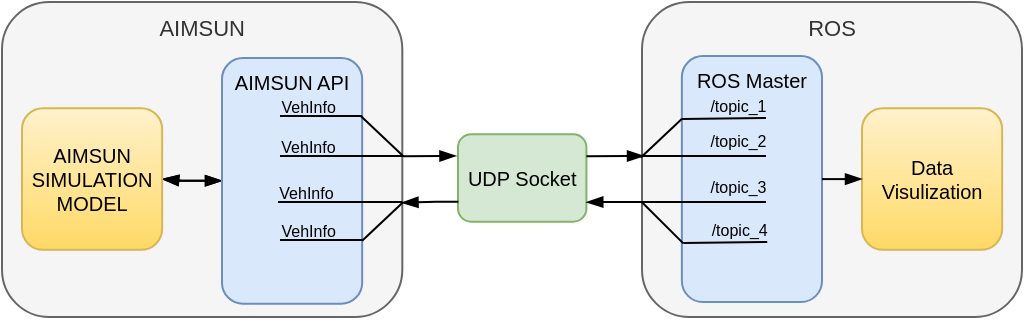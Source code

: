 <mxfile version="14.4.9" type="github" pages="2">
  <diagram id="g7usEjnd5ee0Ly5ZbJtn" name="Page-1">
    <mxGraphModel dx="120" dy="60" grid="1" gridSize="10" guides="1" tooltips="1" connect="1" arrows="1" fold="1" page="1" pageScale="1" pageWidth="850" pageHeight="1100" math="0" shadow="0">
      <root>
        <mxCell id="0" />
        <mxCell id="1" parent="0" />
        <mxCell id="hz4YJR4XzvFQm0AhXdvi-3" value="AIMSUN" style="rounded=1;align=center;verticalAlign=top;fontSize=11;fontStyle=0;strokeColor=#666666;fillColor=#f5f5f5;fontColor=#333333;glass=0;" vertex="1" parent="1">
          <mxGeometry x="120" y="520" width="200.16" height="157.48" as="geometry" />
        </mxCell>
        <mxCell id="hz4YJR4XzvFQm0AhXdvi-12" value="" style="edgeStyle=orthogonalEdgeStyle;rounded=0;orthogonalLoop=1;jettySize=auto;endArrow=blockThin;endFill=1;startArrow=blockThin;startFill=1;" edge="1" parent="1" source="hz4YJR4XzvFQm0AhXdvi-4" target="hz4YJR4XzvFQm0AhXdvi-6">
          <mxGeometry relative="1" as="geometry" />
        </mxCell>
        <mxCell id="hz4YJR4XzvFQm0AhXdvi-13" value="" style="edgeStyle=orthogonalEdgeStyle;rounded=0;orthogonalLoop=1;jettySize=auto;startArrow=blockThin;startFill=1;endArrow=blockThin;endFill=1;strokeWidth=1;" edge="1" parent="1" source="hz4YJR4XzvFQm0AhXdvi-4" target="hz4YJR4XzvFQm0AhXdvi-6">
          <mxGeometry relative="1" as="geometry" />
        </mxCell>
        <mxCell id="hz4YJR4XzvFQm0AhXdvi-4" value="AIMSUN API" style="rounded=1;align=center;verticalAlign=top;fontSize=10;fontStyle=0;fillColor=#dae8fc;strokeColor=#6c8ebf;" vertex="1" parent="1">
          <mxGeometry x="230" y="548.01" width="70.079" height="122.834" as="geometry" />
        </mxCell>
        <mxCell id="hz4YJR4XzvFQm0AhXdvi-6" value="AIMSUN&#xa;SIMULATION&#xa;MODEL" style="rounded=1;align=center;verticalAlign=middle;fontSize=10;fontStyle=0;fillColor=#fff2cc;strokeColor=#d6b656;gradientColor=#ffd966;" vertex="1" parent="1">
          <mxGeometry x="130" y="573.07" width="70.08" height="70.866" as="geometry" />
        </mxCell>
        <mxCell id="hz4YJR4XzvFQm0AhXdvi-7" value="UDP Socket" style="rounded=1;align=center;verticalAlign=middle;fillColor=#d5e8d4;strokeColor=#82b366;fontSize=10;fontStyle=0;" vertex="1" parent="1">
          <mxGeometry x="348" y="586.15" width="64.21" height="43.71" as="geometry" />
        </mxCell>
        <mxCell id="hz4YJR4XzvFQm0AhXdvi-8" value="ROS" style="rounded=1;align=center;verticalAlign=top;fontSize=11;fontStyle=0;strokeColor=#666666;fillColor=#f5f5f5;fontColor=#333333;glass=0;" vertex="1" parent="1">
          <mxGeometry x="440" y="520" width="190" height="157.48" as="geometry" />
        </mxCell>
        <mxCell id="hz4YJR4XzvFQm0AhXdvi-9" value="ROS Master" style="rounded=1;align=center;verticalAlign=top;fontSize=10;fontStyle=0;fillColor=#dae8fc;strokeColor=#6c8ebf;" vertex="1" parent="1">
          <mxGeometry x="459.93" y="547.01" width="70.07" height="122.99" as="geometry" />
        </mxCell>
        <mxCell id="hz4YJR4XzvFQm0AhXdvi-15" value="Data&#xa;Visulization" style="rounded=1;align=center;verticalAlign=middle;fontSize=10;fontStyle=0;fillColor=#fff2cc;strokeColor=#d6b656;gradientColor=#ffd966;" vertex="1" parent="1">
          <mxGeometry x="550" y="573.07" width="70.079" height="70.866" as="geometry" />
        </mxCell>
        <mxCell id="hz4YJR4XzvFQm0AhXdvi-17" value="" style="rounded=0;orthogonalLoop=1;jettySize=auto;startArrow=blockThin;startFill=1;endArrow=none;endFill=0;strokeWidth=1;entryX=1.003;entryY=0.49;entryDx=0;entryDy=0;exitX=-0.012;exitY=0.247;exitDx=0;exitDy=0;exitPerimeter=0;entryPerimeter=0;" edge="1" parent="1" source="hz4YJR4XzvFQm0AhXdvi-7" target="hz4YJR4XzvFQm0AhXdvi-3">
          <mxGeometry relative="1" as="geometry">
            <mxPoint x="350" y="597" as="sourcePoint" />
            <mxPoint x="310" y="597" as="targetPoint" />
          </mxGeometry>
        </mxCell>
        <mxCell id="hz4YJR4XzvFQm0AhXdvi-18" value="" style="rounded=0;orthogonalLoop=1;jettySize=auto;startArrow=blockThin;startFill=1;endArrow=none;endFill=0;strokeWidth=1;entryX=1;entryY=0.25;entryDx=0;entryDy=0;" edge="1" parent="1" target="hz4YJR4XzvFQm0AhXdvi-7">
          <mxGeometry relative="1" as="geometry">
            <mxPoint x="441" y="597" as="sourcePoint" />
            <mxPoint x="300" y="607.077" as="targetPoint" />
          </mxGeometry>
        </mxCell>
        <mxCell id="hz4YJR4XzvFQm0AhXdvi-20" value="" style="edgeStyle=orthogonalEdgeStyle;rounded=0;orthogonalLoop=1;jettySize=auto;startArrow=blockThin;startFill=1;endArrow=none;endFill=0;strokeWidth=1;entryX=1;entryY=0.5;entryDx=0;entryDy=0;" edge="1" parent="1" source="hz4YJR4XzvFQm0AhXdvi-15" target="hz4YJR4XzvFQm0AhXdvi-9">
          <mxGeometry relative="1" as="geometry">
            <mxPoint x="466.18" y="606.56" as="sourcePoint" />
            <mxPoint x="424.21" y="607.078" as="targetPoint" />
          </mxGeometry>
        </mxCell>
        <mxCell id="hz4YJR4XzvFQm0AhXdvi-23" value="" style="edgeStyle=orthogonalEdgeStyle;rounded=0;orthogonalLoop=1;jettySize=auto;startArrow=none;startFill=0;endArrow=none;endFill=0;strokeWidth=1;" edge="1" parent="1">
          <mxGeometry relative="1" as="geometry">
            <mxPoint x="502" y="597.0" as="sourcePoint" />
            <mxPoint x="440" y="597.0" as="targetPoint" />
          </mxGeometry>
        </mxCell>
        <mxCell id="hz4YJR4XzvFQm0AhXdvi-24" value="/topic_2" style="edgeLabel;align=center;verticalAlign=middle;resizable=0;points=[];fontSize=8;labelBackgroundColor=none;" vertex="1" connectable="0" parent="hz4YJR4XzvFQm0AhXdvi-23">
          <mxGeometry x="-0.195" y="2" relative="1" as="geometry">
            <mxPoint x="11" y="-10" as="offset" />
          </mxGeometry>
        </mxCell>
        <mxCell id="hz4YJR4XzvFQm0AhXdvi-25" value="" style="rounded=0;orthogonalLoop=1;jettySize=auto;startArrow=none;startFill=0;endArrow=none;endFill=0;strokeWidth=1;" edge="1" parent="1">
          <mxGeometry relative="1" as="geometry">
            <mxPoint x="502.0" y="578.0" as="sourcePoint" />
            <mxPoint x="460" y="578.49" as="targetPoint" />
          </mxGeometry>
        </mxCell>
        <mxCell id="hz4YJR4XzvFQm0AhXdvi-26" value="/topic_1" style="edgeLabel;align=center;verticalAlign=middle;resizable=0;points=[];fontSize=8;labelBackgroundColor=none;" vertex="1" connectable="0" parent="hz4YJR4XzvFQm0AhXdvi-25">
          <mxGeometry x="-0.195" y="2" relative="1" as="geometry">
            <mxPoint x="2.94" y="-8.49" as="offset" />
          </mxGeometry>
        </mxCell>
        <mxCell id="hz4YJR4XzvFQm0AhXdvi-27" value="" style="rounded=0;orthogonalLoop=1;jettySize=auto;startArrow=none;startFill=0;endArrow=none;endFill=0;strokeWidth=1;entryX=-0.003;entryY=0.494;entryDx=0;entryDy=0;exitX=0.001;exitY=0.255;exitDx=0;exitDy=0;entryPerimeter=0;exitPerimeter=0;" edge="1" parent="1" source="hz4YJR4XzvFQm0AhXdvi-9" target="hz4YJR4XzvFQm0AhXdvi-8">
          <mxGeometry relative="1" as="geometry">
            <mxPoint x="450.84" y="607.12" as="sourcePoint" />
            <mxPoint x="424.21" y="607.077" as="targetPoint" />
          </mxGeometry>
        </mxCell>
        <mxCell id="K6NKCnMjnbAVRSnIbpeF-1" value="" style="edgeStyle=orthogonalEdgeStyle;rounded=0;orthogonalLoop=1;jettySize=auto;startArrow=none;startFill=0;endArrow=none;endFill=0;strokeWidth=1;" edge="1" parent="1">
          <mxGeometry relative="1" as="geometry">
            <mxPoint x="502" y="620.0" as="sourcePoint" />
            <mxPoint x="440" y="620.0" as="targetPoint" />
          </mxGeometry>
        </mxCell>
        <mxCell id="K6NKCnMjnbAVRSnIbpeF-2" value="/topic_3" style="edgeLabel;align=center;verticalAlign=middle;resizable=0;points=[];fontSize=8;labelBackgroundColor=none;" vertex="1" connectable="0" parent="K6NKCnMjnbAVRSnIbpeF-1">
          <mxGeometry x="-0.195" y="2" relative="1" as="geometry">
            <mxPoint x="11" y="-10" as="offset" />
          </mxGeometry>
        </mxCell>
        <mxCell id="K6NKCnMjnbAVRSnIbpeF-3" value="" style="rounded=0;orthogonalLoop=1;jettySize=auto;startArrow=none;startFill=0;endArrow=none;endFill=0;strokeWidth=1;" edge="1" parent="1">
          <mxGeometry relative="1" as="geometry">
            <mxPoint x="502.63" y="640.0" as="sourcePoint" />
            <mxPoint x="460.63" y="640.49" as="targetPoint" />
          </mxGeometry>
        </mxCell>
        <mxCell id="K6NKCnMjnbAVRSnIbpeF-4" value="/topic_4" style="edgeLabel;align=center;verticalAlign=middle;resizable=0;points=[];fontSize=8;labelBackgroundColor=none;" vertex="1" connectable="0" parent="K6NKCnMjnbAVRSnIbpeF-3">
          <mxGeometry x="-0.195" y="2" relative="1" as="geometry">
            <mxPoint x="2.94" y="-8.49" as="offset" />
          </mxGeometry>
        </mxCell>
        <mxCell id="K6NKCnMjnbAVRSnIbpeF-5" value="" style="rounded=0;orthogonalLoop=1;jettySize=auto;startArrow=none;startFill=0;endArrow=none;endFill=0;strokeWidth=1;exitX=0.001;exitY=0.255;exitDx=0;exitDy=0;exitPerimeter=0;entryX=0;entryY=0.636;entryDx=0;entryDy=0;entryPerimeter=0;" edge="1" parent="1" target="hz4YJR4XzvFQm0AhXdvi-8">
          <mxGeometry relative="1" as="geometry">
            <mxPoint x="460.643" y="640.673" as="sourcePoint" />
            <mxPoint x="440" y="621" as="targetPoint" />
          </mxGeometry>
        </mxCell>
        <mxCell id="K6NKCnMjnbAVRSnIbpeF-6" value="" style="edgeStyle=orthogonalEdgeStyle;rounded=0;orthogonalLoop=1;jettySize=auto;startArrow=none;startFill=0;endArrow=blockThin;endFill=1;strokeWidth=1;entryX=0.999;entryY=0.776;entryDx=0;entryDy=0;entryPerimeter=0;" edge="1" parent="1" target="hz4YJR4XzvFQm0AhXdvi-7">
          <mxGeometry relative="1" as="geometry">
            <mxPoint x="440" y="620" as="sourcePoint" />
            <mxPoint x="420" y="620" as="targetPoint" />
            <Array as="points">
              <mxPoint x="427" y="620" />
            </Array>
          </mxGeometry>
        </mxCell>
        <mxCell id="K6NKCnMjnbAVRSnIbpeF-7" value="" style="edgeStyle=orthogonalEdgeStyle;rounded=0;orthogonalLoop=1;jettySize=auto;startArrow=none;startFill=0;endArrow=blockThin;endFill=1;strokeWidth=1;entryX=0.998;entryY=0.637;entryDx=0;entryDy=0;entryPerimeter=0;exitX=0.003;exitY=0.771;exitDx=0;exitDy=0;exitPerimeter=0;" edge="1" parent="1" source="hz4YJR4XzvFQm0AhXdvi-7" target="hz4YJR4XzvFQm0AhXdvi-3">
          <mxGeometry relative="1" as="geometry">
            <mxPoint x="340" y="620" as="sourcePoint" />
            <mxPoint x="324.146" y="620.069" as="targetPoint" />
            <Array as="points">
              <mxPoint x="337" y="620" />
            </Array>
          </mxGeometry>
        </mxCell>
        <mxCell id="K6NKCnMjnbAVRSnIbpeF-8" value="" style="edgeStyle=orthogonalEdgeStyle;rounded=0;orthogonalLoop=1;jettySize=auto;startArrow=none;startFill=0;endArrow=none;endFill=0;strokeWidth=1;" edge="1" parent="1">
          <mxGeometry relative="1" as="geometry">
            <mxPoint x="321" y="597.0" as="sourcePoint" />
            <mxPoint x="259" y="597.0" as="targetPoint" />
            <Array as="points">
              <mxPoint x="299" y="597" />
              <mxPoint x="299" y="597" />
            </Array>
          </mxGeometry>
        </mxCell>
        <mxCell id="K6NKCnMjnbAVRSnIbpeF-9" value="VehInfo" style="edgeLabel;align=center;verticalAlign=middle;resizable=0;points=[];fontSize=8;labelBackgroundColor=none;" vertex="1" connectable="0" parent="K6NKCnMjnbAVRSnIbpeF-8">
          <mxGeometry x="-0.195" y="2" relative="1" as="geometry">
            <mxPoint x="-23.03" y="-7" as="offset" />
          </mxGeometry>
        </mxCell>
        <mxCell id="K6NKCnMjnbAVRSnIbpeF-10" value="" style="rounded=0;orthogonalLoop=1;jettySize=auto;startArrow=none;startFill=0;endArrow=none;endFill=0;strokeWidth=1;entryX=-0.003;entryY=0.494;entryDx=0;entryDy=0;exitX=0.001;exitY=0.255;exitDx=0;exitDy=0;entryPerimeter=0;exitPerimeter=0;" edge="1" parent="1">
          <mxGeometry relative="1" as="geometry">
            <mxPoint x="320.65" y="620.002" as="sourcePoint" />
            <mxPoint x="300.08" y="639.425" as="targetPoint" />
          </mxGeometry>
        </mxCell>
        <mxCell id="K6NKCnMjnbAVRSnIbpeF-11" value="" style="rounded=0;orthogonalLoop=1;jettySize=auto;startArrow=none;startFill=0;endArrow=none;endFill=0;strokeWidth=1;exitX=0.001;exitY=0.255;exitDx=0;exitDy=0;exitPerimeter=0;entryX=0.992;entryY=0.237;entryDx=0;entryDy=0;entryPerimeter=0;" edge="1" parent="1" target="hz4YJR4XzvFQm0AhXdvi-4">
          <mxGeometry relative="1" as="geometry">
            <mxPoint x="320.163" y="596.583" as="sourcePoint" />
            <mxPoint x="299.52" y="576.067" as="targetPoint" />
          </mxGeometry>
        </mxCell>
        <mxCell id="K6NKCnMjnbAVRSnIbpeF-12" value="" style="edgeStyle=orthogonalEdgeStyle;rounded=0;orthogonalLoop=1;jettySize=auto;startArrow=none;startFill=0;endArrow=none;endFill=0;strokeWidth=1;" edge="1" parent="1">
          <mxGeometry relative="1" as="geometry">
            <mxPoint x="279" y="577" as="sourcePoint" />
            <mxPoint x="259" y="577.0" as="targetPoint" />
            <Array as="points">
              <mxPoint x="300.08" y="577" />
              <mxPoint x="300.08" y="577" />
            </Array>
          </mxGeometry>
        </mxCell>
        <mxCell id="K6NKCnMjnbAVRSnIbpeF-13" value="VehInfo" style="edgeLabel;align=center;verticalAlign=middle;resizable=0;points=[];fontSize=8;labelBackgroundColor=none;" vertex="1" connectable="0" parent="K6NKCnMjnbAVRSnIbpeF-12">
          <mxGeometry x="-0.195" y="2" relative="1" as="geometry">
            <mxPoint x="-23.12" y="-7" as="offset" />
          </mxGeometry>
        </mxCell>
        <mxCell id="K6NKCnMjnbAVRSnIbpeF-14" value="" style="edgeStyle=orthogonalEdgeStyle;rounded=0;orthogonalLoop=1;jettySize=auto;startArrow=none;startFill=0;endArrow=none;endFill=0;strokeWidth=1;" edge="1" parent="1">
          <mxGeometry relative="1" as="geometry">
            <mxPoint x="320" y="620.0" as="sourcePoint" />
            <mxPoint x="258" y="620.0" as="targetPoint" />
            <Array as="points">
              <mxPoint x="298" y="620" />
              <mxPoint x="298" y="620" />
            </Array>
          </mxGeometry>
        </mxCell>
        <mxCell id="K6NKCnMjnbAVRSnIbpeF-15" value="VehInfo" style="edgeLabel;align=center;verticalAlign=middle;resizable=0;points=[];fontSize=8;labelBackgroundColor=none;" vertex="1" connectable="0" parent="K6NKCnMjnbAVRSnIbpeF-14">
          <mxGeometry x="-0.195" y="2" relative="1" as="geometry">
            <mxPoint x="-23.03" y="-7" as="offset" />
          </mxGeometry>
        </mxCell>
        <mxCell id="K6NKCnMjnbAVRSnIbpeF-16" value="" style="edgeStyle=orthogonalEdgeStyle;rounded=0;orthogonalLoop=1;jettySize=auto;startArrow=none;startFill=0;endArrow=none;endFill=0;strokeWidth=1;" edge="1" parent="1">
          <mxGeometry relative="1" as="geometry">
            <mxPoint x="279" y="639" as="sourcePoint" />
            <mxPoint x="259" y="639.0" as="targetPoint" />
            <Array as="points">
              <mxPoint x="300.08" y="639" />
              <mxPoint x="300.08" y="639" />
            </Array>
          </mxGeometry>
        </mxCell>
        <mxCell id="K6NKCnMjnbAVRSnIbpeF-17" value="VehInfo" style="edgeLabel;align=center;verticalAlign=middle;resizable=0;points=[];fontSize=8;labelBackgroundColor=none;" vertex="1" connectable="0" parent="K6NKCnMjnbAVRSnIbpeF-16">
          <mxGeometry x="-0.195" y="2" relative="1" as="geometry">
            <mxPoint x="-23.12" y="-7" as="offset" />
          </mxGeometry>
        </mxCell>
      </root>
    </mxGraphModel>
  </diagram>
  <diagram id="0cfiP9lgbRmooCwSaKp9" name="Page-2">
    <mxGraphModel dx="1550" dy="836" grid="1" gridSize="10" guides="1" tooltips="1" connect="1" arrows="1" fold="1" page="1" pageScale="1" pageWidth="850" pageHeight="1100" math="0" shadow="0">
      <root>
        <mxCell id="zubyIa7aWpSav51OET3G-0" />
        <mxCell id="zubyIa7aWpSav51OET3G-1" parent="zubyIa7aWpSav51OET3G-0" />
        <mxCell id="zubyIa7aWpSav51OET3G-2" value="" style="edgeStyle=orthogonalEdgeStyle;rounded=0;orthogonalLoop=1;jettySize=auto;startArrow=none;startFill=0;endArrow=classicThin;endFill=1;fontSize=7;dashed=1;" edge="1" parent="zubyIa7aWpSav51OET3G-1" source="zubyIa7aWpSav51OET3G-6" target="zubyIa7aWpSav51OET3G-14">
          <mxGeometry relative="1" as="geometry" />
        </mxCell>
        <mxCell id="zubyIa7aWpSav51OET3G-3" value="estimation\&#xa;preview" style="edgeLabel;align=center;verticalAlign=middle;resizable=0;points=[];fontSize=7;" vertex="1" connectable="0" parent="zubyIa7aWpSav51OET3G-2">
          <mxGeometry x="-0.254" relative="1" as="geometry">
            <mxPoint x="-22" y="-6.04" as="offset" />
          </mxGeometry>
        </mxCell>
        <mxCell id="zubyIa7aWpSav51OET3G-4" value="" style="edgeStyle=orthogonalEdgeStyle;rounded=0;orthogonalLoop=1;jettySize=auto;entryX=0;entryY=0.25;entryDx=0;entryDy=0;startArrow=none;startFill=0;endArrow=classicThin;endFill=1;fontSize=7;exitX=1;exitY=0.5;exitDx=0;exitDy=0;" edge="1" parent="zubyIa7aWpSav51OET3G-1" source="zubyIa7aWpSav51OET3G-6" target="zubyIa7aWpSav51OET3G-35">
          <mxGeometry relative="1" as="geometry">
            <Array as="points">
              <mxPoint x="420" y="246" />
              <mxPoint x="420" y="278" />
            </Array>
          </mxGeometry>
        </mxCell>
        <mxCell id="zubyIa7aWpSav51OET3G-5" value="bank, &#xa;grade" style="edgeLabel;align=center;verticalAlign=middle;resizable=0;points=[];fontSize=7;" vertex="1" connectable="0" parent="zubyIa7aWpSav51OET3G-4">
          <mxGeometry x="0.588" y="-1" relative="1" as="geometry">
            <mxPoint x="23" y="-2.1" as="offset" />
          </mxGeometry>
        </mxCell>
        <mxCell id="zubyIa7aWpSav51OET3G-6" value="road friction,&#xa;road geometry" style="rounded=1;labelBackgroundColor=none;arcSize=16;verticalAlign=middle;fontSize=10;align=center;fillColor=#f5f5f5;strokeColor=#666666;fontColor=#333333;" vertex="1" parent="zubyIa7aWpSav51OET3G-1">
          <mxGeometry x="175" y="230" width="66" height="31.42" as="geometry" />
        </mxCell>
        <mxCell id="zubyIa7aWpSav51OET3G-7" value="Vehicle Kinematics" style="rounded=1;align=center;verticalAlign=top;fontSize=10;fontStyle=0;strokeColor=#666666;fillColor=#f5f5f5;fontColor=#333333;glass=0;" vertex="1" parent="zubyIa7aWpSav51OET3G-1">
          <mxGeometry x="461.65" y="320" width="98.35" height="126" as="geometry" />
        </mxCell>
        <mxCell id="zubyIa7aWpSav51OET3G-8" value="Vehicle Dynamics" style="rounded=1;align=center;verticalAlign=top;fontSize=10;fontStyle=0;strokeColor=#666666;fillColor=#f5f5f5;fontColor=#333333;glass=0;" vertex="1" parent="zubyIa7aWpSav51OET3G-1">
          <mxGeometry x="290.32" y="270" width="108.35" height="176" as="geometry" />
        </mxCell>
        <mxCell id="zubyIa7aWpSav51OET3G-9" value="" style="edgeStyle=orthogonalEdgeStyle;rounded=0;orthogonalLoop=1;jettySize=auto;entryX=0;entryY=0.5;entryDx=0;entryDy=0;exitX=1;exitY=0.25;exitDx=0;exitDy=0;endArrow=classicThin;endFill=1;" edge="1" parent="zubyIa7aWpSav51OET3G-1" source="zubyIa7aWpSav51OET3G-14" target="zubyIa7aWpSav51OET3G-17">
          <mxGeometry relative="1" as="geometry">
            <mxPoint x="230" y="369" as="sourcePoint" />
          </mxGeometry>
        </mxCell>
        <mxCell id="zubyIa7aWpSav51OET3G-10" value="driving/brake &#xa;torque T" style="edgeLabel;align=center;verticalAlign=middle;resizable=0;points=[];fontSize=7;" vertex="1" connectable="0" parent="zubyIa7aWpSav51OET3G-9">
          <mxGeometry x="-0.258" y="-1" relative="1" as="geometry">
            <mxPoint x="1.24" y="-11.41" as="offset" />
          </mxGeometry>
        </mxCell>
        <mxCell id="zubyIa7aWpSav51OET3G-11" value="" style="edgeStyle=orthogonalEdgeStyle;rounded=0;orthogonalLoop=1;jettySize=auto;exitX=1;exitY=0.75;exitDx=0;exitDy=0;fontSize=7;endArrow=classicThin;endFill=1;fillColor=#d5e8d4;strokeColor=#82b366;entryX=0;entryY=0.25;entryDx=0;entryDy=0;" edge="1" parent="zubyIa7aWpSav51OET3G-1" source="zubyIa7aWpSav51OET3G-14" target="zubyIa7aWpSav51OET3G-25">
          <mxGeometry relative="1" as="geometry" />
        </mxCell>
        <mxCell id="zubyIa7aWpSav51OET3G-12" value="steering δ" style="edgeLabel;align=center;verticalAlign=middle;resizable=0;points=[];fontSize=7;" vertex="1" connectable="0" parent="zubyIa7aWpSav51OET3G-11">
          <mxGeometry x="-0.199" y="1" relative="1" as="geometry">
            <mxPoint x="-10.86" y="-25.51" as="offset" />
          </mxGeometry>
        </mxCell>
        <mxCell id="zubyIa7aWpSav51OET3G-13" value="" style="edgeStyle=orthogonalEdgeStyle;rounded=0;orthogonalLoop=1;jettySize=auto;exitX=1;exitY=0.75;exitDx=0;exitDy=0;entryX=0;entryY=0.25;entryDx=0;entryDy=0;fontSize=7;endArrow=classicThin;endFill=1;fillColor=#d5e8d4;strokeColor=#82b366;" edge="1" parent="zubyIa7aWpSav51OET3G-1" source="zubyIa7aWpSav51OET3G-14" target="zubyIa7aWpSav51OET3G-28">
          <mxGeometry relative="1" as="geometry">
            <Array as="points">
              <mxPoint x="420" y="356" />
              <mxPoint x="420" y="401" />
            </Array>
          </mxGeometry>
        </mxCell>
        <mxCell id="zubyIa7aWpSav51OET3G-14" value="Driver &#xa;Model and &#xa;Controller" style="rounded=1;align=center;verticalAlign=middle;fontSize=10;fontStyle=0;fillColor=#F8CBAD;strokeColor=#578EC0;arcSize=10;" vertex="1" parent="zubyIa7aWpSav51OET3G-1">
          <mxGeometry x="175" y="284.68" width="66" height="95.03" as="geometry" />
        </mxCell>
        <mxCell id="zubyIa7aWpSav51OET3G-15" value="" style="edgeStyle=orthogonalEdgeStyle;rounded=0;orthogonalLoop=1;jettySize=auto;fontSize=7;entryX=0;entryY=0.25;entryDx=0;entryDy=0;endArrow=classicThin;endFill=1;fillColor=#dae8fc;strokeColor=#6c8ebf;" edge="1" parent="zubyIa7aWpSav51OET3G-1" source="zubyIa7aWpSav51OET3G-17" target="zubyIa7aWpSav51OET3G-31">
          <mxGeometry relative="1" as="geometry">
            <mxPoint x="460" y="300" as="targetPoint" />
            <Array as="points">
              <mxPoint x="420" y="308" />
              <mxPoint x="420" y="348" />
            </Array>
          </mxGeometry>
        </mxCell>
        <mxCell id="zubyIa7aWpSav51OET3G-16" value="rotational &#xa;velocity ω" style="edgeLabel;align=center;verticalAlign=middle;resizable=0;points=[];fontSize=7;" vertex="1" connectable="0" parent="zubyIa7aWpSav51OET3G-15">
          <mxGeometry x="0.169" relative="1" as="geometry">
            <mxPoint x="18.64" y="-10.92" as="offset" />
          </mxGeometry>
        </mxCell>
        <mxCell id="zubyIa7aWpSav51OET3G-17" value="4 Wheels" style="rounded=1;align=center;verticalAlign=middle;fontSize=10;fontStyle=0;fillColor=#fff2cc;strokeColor=#d6b656;gradientColor=#ffd966;" vertex="1" parent="zubyIa7aWpSav51OET3G-1">
          <mxGeometry x="303" y="298.425" width="83" height="20" as="geometry" />
        </mxCell>
        <mxCell id="zubyIa7aWpSav51OET3G-18" value="" style="edgeStyle=orthogonalEdgeStyle;rounded=0;orthogonalLoop=1;jettySize=auto;exitX=0.5;exitY=1;exitDx=0;exitDy=0;" edge="1" parent="zubyIa7aWpSav51OET3G-1" source="zubyIa7aWpSav51OET3G-17" target="zubyIa7aWpSav51OET3G-17">
          <mxGeometry relative="1" as="geometry" />
        </mxCell>
        <mxCell id="zubyIa7aWpSav51OET3G-19" value="" style="edgeStyle=orthogonalEdgeStyle;rounded=0;orthogonalLoop=1;jettySize=auto;exitX=1;exitY=0.5;exitDx=0;exitDy=0;fontSize=7;endArrow=classicThin;endFill=1;entryX=0.5;entryY=1;entryDx=0;entryDy=0;" edge="1" parent="zubyIa7aWpSav51OET3G-1" source="zubyIa7aWpSav51OET3G-21" target="zubyIa7aWpSav51OET3G-25">
          <mxGeometry relative="1" as="geometry">
            <mxPoint x="345" y="430" as="targetPoint" />
            <Array as="points">
              <mxPoint x="704" y="332" />
              <mxPoint x="704" y="470" />
              <mxPoint x="345" y="470" />
            </Array>
          </mxGeometry>
        </mxCell>
        <mxCell id="zubyIa7aWpSav51OET3G-20" value="Ftx,Fty" style="edgeLabel;align=center;verticalAlign=middle;resizable=0;points=[];fontSize=7;" vertex="1" connectable="0" parent="zubyIa7aWpSav51OET3G-19">
          <mxGeometry x="0.217" relative="1" as="geometry">
            <mxPoint x="2.99" y="-6" as="offset" />
          </mxGeometry>
        </mxCell>
        <mxCell id="zubyIa7aWpSav51OET3G-21" value="Tires" style="rounded=1;align=center;verticalAlign=middle;fillColor=#d0cee2;strokeColor=#56517e;fontSize=9;fontStyle=0;" vertex="1" parent="zubyIa7aWpSav51OET3G-1">
          <mxGeometry x="620" y="305.32" width="64" height="53.76" as="geometry" />
        </mxCell>
        <mxCell id="zubyIa7aWpSav51OET3G-22" value="" style="edgeStyle=orthogonalEdgeStyle;rounded=0;orthogonalLoop=1;jettySize=auto;fontSize=7;entryX=-0.003;entryY=0.685;entryDx=0;entryDy=0;entryPerimeter=0;endArrow=classicThin;endFill=1;exitX=1;exitY=0.75;exitDx=0;exitDy=0;fillColor=#fff2cc;strokeColor=#d6b656;" edge="1" parent="zubyIa7aWpSav51OET3G-1" source="zubyIa7aWpSav51OET3G-25" target="zubyIa7aWpSav51OET3G-28">
          <mxGeometry relative="1" as="geometry" />
        </mxCell>
        <mxCell id="zubyIa7aWpSav51OET3G-23" value="Vx,Vy,r" style="edgeLabel;align=center;verticalAlign=middle;resizable=0;points=[];fontSize=7;" vertex="1" connectable="0" parent="zubyIa7aWpSav51OET3G-22">
          <mxGeometry x="-0.624" relative="1" as="geometry">
            <mxPoint x="9.99" y="-5.7" as="offset" />
          </mxGeometry>
        </mxCell>
        <mxCell id="zubyIa7aWpSav51OET3G-24" value="" style="edgeStyle=orthogonalEdgeStyle;rounded=0;orthogonalLoop=1;jettySize=auto;startArrow=none;startFill=0;endArrow=classicThin;endFill=1;fontSize=7;entryX=0;entryY=0.75;entryDx=0;entryDy=0;exitX=1;exitY=0.75;exitDx=0;exitDy=0;fillColor=#fff2cc;strokeColor=#d6b656;" edge="1" parent="zubyIa7aWpSav51OET3G-1" source="zubyIa7aWpSav51OET3G-25" target="zubyIa7aWpSav51OET3G-31">
          <mxGeometry relative="1" as="geometry">
            <mxPoint x="450" y="410" as="targetPoint" />
            <Array as="points">
              <mxPoint x="440" y="416" />
              <mxPoint x="440" y="364" />
            </Array>
          </mxGeometry>
        </mxCell>
        <mxCell id="zubyIa7aWpSav51OET3G-25" value="Vehicle Body:&#xa;Longitudinal,&#xa;Lateral,Yaw" style="rounded=1;align=center;verticalAlign=middle;fontSize=10;fontStyle=0;fillColor=#fff2cc;strokeColor=#d6b656;gradientColor=#ffd966;" vertex="1" parent="zubyIa7aWpSav51OET3G-1">
          <mxGeometry x="303.68" y="363" width="83" height="70" as="geometry" />
        </mxCell>
        <mxCell id="zubyIa7aWpSav51OET3G-26" value="" style="edgeStyle=orthogonalEdgeStyle;rounded=0;orthogonalLoop=1;jettySize=auto;startArrow=none;startFill=0;endArrow=classicThin;endFill=1;fontSize=7;entryX=-0.01;entryY=0.795;entryDx=0;entryDy=0;entryPerimeter=0;" edge="1" parent="zubyIa7aWpSav51OET3G-1" source="zubyIa7aWpSav51OET3G-28" target="zubyIa7aWpSav51OET3G-21">
          <mxGeometry relative="1" as="geometry">
            <mxPoint x="610" y="370" as="targetPoint" />
            <Array as="points">
              <mxPoint x="600" y="410" />
              <mxPoint x="600" y="348" />
            </Array>
          </mxGeometry>
        </mxCell>
        <mxCell id="zubyIa7aWpSav51OET3G-27" value="α" style="edgeLabel;align=center;verticalAlign=middle;resizable=0;points=[];fontSize=7;" vertex="1" connectable="0" parent="zubyIa7aWpSav51OET3G-26">
          <mxGeometry x="-0.642" y="-1" relative="1" as="geometry">
            <mxPoint x="5.88" y="-9.8" as="offset" />
          </mxGeometry>
        </mxCell>
        <mxCell id="zubyIa7aWpSav51OET3G-28" value="Slip Angle" style="rounded=1;align=center;verticalAlign=middle;fillColor=#b1ddf0;strokeColor=#10739e;fontSize=9;fontStyle=0;" vertex="1" parent="zubyIa7aWpSav51OET3G-1">
          <mxGeometry x="478.72" y="394.094" width="64.21" height="31.42" as="geometry" />
        </mxCell>
        <mxCell id="zubyIa7aWpSav51OET3G-29" value="" style="edgeStyle=orthogonalEdgeStyle;rounded=0;orthogonalLoop=1;jettySize=auto;startArrow=none;startFill=0;endArrow=classicThin;endFill=1;fontSize=7;entryX=0;entryY=0.599;entryDx=0;entryDy=0;entryPerimeter=0;" edge="1" parent="zubyIa7aWpSav51OET3G-1" source="zubyIa7aWpSav51OET3G-31" target="zubyIa7aWpSav51OET3G-21">
          <mxGeometry relative="1" as="geometry">
            <mxPoint x="600" y="342" as="targetPoint" />
            <Array as="points">
              <mxPoint x="590" y="356" />
              <mxPoint x="590" y="338" />
            </Array>
          </mxGeometry>
        </mxCell>
        <mxCell id="zubyIa7aWpSav51OET3G-30" value="κ" style="edgeLabel;align=center;verticalAlign=middle;resizable=0;points=[];fontSize=7;" vertex="1" connectable="0" parent="zubyIa7aWpSav51OET3G-29">
          <mxGeometry x="0.016" y="6" relative="1" as="geometry">
            <mxPoint x="-12.88" y="-6.31" as="offset" />
          </mxGeometry>
        </mxCell>
        <mxCell id="zubyIa7aWpSav51OET3G-31" value="Slip Ratio" style="rounded=1;align=center;verticalAlign=middle;fillColor=#b1ddf0;strokeColor=#10739e;fontSize=9;fontStyle=0;" vertex="1" parent="zubyIa7aWpSav51OET3G-1">
          <mxGeometry x="478.72" y="340.29" width="64.21" height="31.42" as="geometry" />
        </mxCell>
        <mxCell id="zubyIa7aWpSav51OET3G-32" value="" style="edgeStyle=orthogonalEdgeStyle;rounded=0;orthogonalLoop=1;jettySize=auto;exitX=1;exitY=0.75;exitDx=0;exitDy=0;fontSize=7;endArrow=classicThin;endFill=1;fillColor=#d5e8d4;strokeColor=#82b366;entryX=0;entryY=0.5;entryDx=0;entryDy=0;" edge="1" parent="zubyIa7aWpSav51OET3G-1" source="zubyIa7aWpSav51OET3G-14" target="zubyIa7aWpSav51OET3G-31">
          <mxGeometry relative="1" as="geometry">
            <mxPoint x="230" y="365.953" as="sourcePoint" />
            <mxPoint x="337.68" y="410" as="targetPoint" />
          </mxGeometry>
        </mxCell>
        <mxCell id="zubyIa7aWpSav51OET3G-33" value="" style="edgeStyle=orthogonalEdgeStyle;rounded=0;orthogonalLoop=1;jettySize=auto;startArrow=none;startFill=0;endArrow=classicThin;endFill=1;fontSize=7;entryX=-0.012;entryY=0.402;entryDx=0;entryDy=0;entryPerimeter=0;" edge="1" parent="zubyIa7aWpSav51OET3G-1" source="zubyIa7aWpSav51OET3G-35" target="zubyIa7aWpSav51OET3G-21">
          <mxGeometry relative="1" as="geometry">
            <mxPoint x="600" y="329" as="targetPoint" />
            <Array as="points">
              <mxPoint x="590" y="286" />
              <mxPoint x="590" y="327" />
            </Array>
          </mxGeometry>
        </mxCell>
        <mxCell id="zubyIa7aWpSav51OET3G-34" value="Fz" style="edgeLabel;align=center;verticalAlign=middle;resizable=0;points=[];fontSize=7;" vertex="1" connectable="0" parent="zubyIa7aWpSav51OET3G-33">
          <mxGeometry x="-0.736" y="1" relative="1" as="geometry">
            <mxPoint x="-1.24" y="-6" as="offset" />
          </mxGeometry>
        </mxCell>
        <mxCell id="zubyIa7aWpSav51OET3G-35" value="Normal Force" style="rounded=1;align=center;verticalAlign=middle;fontSize=9;fontStyle=0;fillColor=#f5f5f5;strokeColor=#666666;fontColor=#333333;" vertex="1" parent="zubyIa7aWpSav51OET3G-1">
          <mxGeometry x="461.65" y="270" width="98.35" height="31.42" as="geometry" />
        </mxCell>
        <mxCell id="zubyIa7aWpSav51OET3G-36" value="" style="edgeStyle=orthogonalEdgeStyle;rounded=0;orthogonalLoop=1;jettySize=auto;startArrow=none;startFill=0;endArrow=classicThin;endFill=1;fontSize=7;entryX=0;entryY=0.75;entryDx=0;entryDy=0;exitX=1;exitY=0.25;exitDx=0;exitDy=0;" edge="1" parent="zubyIa7aWpSav51OET3G-1" source="zubyIa7aWpSav51OET3G-25" target="zubyIa7aWpSav51OET3G-35">
          <mxGeometry relative="1" as="geometry">
            <Array as="points">
              <mxPoint x="410" y="381" />
              <mxPoint x="410" y="294" />
              <mxPoint x="452" y="294" />
            </Array>
            <mxPoint x="387" y="378" as="sourcePoint" />
            <mxPoint x="456.97" y="438.725" as="targetPoint" />
          </mxGeometry>
        </mxCell>
        <mxCell id="zubyIa7aWpSav51OET3G-37" value="ax,ay" style="edgeLabel;align=center;verticalAlign=middle;resizable=0;points=[];fontSize=7;" vertex="1" connectable="0" parent="zubyIa7aWpSav51OET3G-36">
          <mxGeometry x="-0.536" y="1" relative="1" as="geometry">
            <mxPoint x="24" y="-77.87" as="offset" />
          </mxGeometry>
        </mxCell>
        <mxCell id="zubyIa7aWpSav51OET3G-38" value="" style="edgeStyle=orthogonalEdgeStyle;rounded=0;orthogonalLoop=1;jettySize=auto;startArrow=none;startFill=0;endArrow=classicThin;endFill=1;fontSize=7;entryX=0;entryY=0.75;entryDx=0;entryDy=0;exitX=1;exitY=0.75;exitDx=0;exitDy=0;fillColor=#fff2cc;strokeColor=#d6b656;" edge="1" parent="zubyIa7aWpSav51OET3G-1" source="zubyIa7aWpSav51OET3G-25" target="zubyIa7aWpSav51OET3G-25">
          <mxGeometry relative="1" as="geometry">
            <mxPoint x="478.72" y="389.645" as="targetPoint" />
            <mxPoint x="396.68" y="425.5" as="sourcePoint" />
            <Array as="points">
              <mxPoint x="440" y="416" />
              <mxPoint x="440" y="460" />
              <mxPoint x="270" y="460" />
              <mxPoint x="270" y="416" />
            </Array>
          </mxGeometry>
        </mxCell>
        <mxCell id="zubyIa7aWpSav51OET3G-39" value="" style="edgeStyle=orthogonalEdgeStyle;rounded=0;orthogonalLoop=1;jettySize=auto;startArrow=none;startFill=0;endArrow=classicThin;endFill=1;fontSize=7;entryX=0;entryY=0.75;entryDx=0;entryDy=0;exitX=1;exitY=0.75;exitDx=0;exitDy=0;fillColor=#fff2cc;strokeColor=#d6b656;" edge="1" parent="zubyIa7aWpSav51OET3G-1" source="zubyIa7aWpSav51OET3G-25" target="zubyIa7aWpSav51OET3G-14">
          <mxGeometry relative="1" as="geometry">
            <mxPoint x="313.68" y="425.5" as="targetPoint" />
            <mxPoint x="396.68" y="425.5" as="sourcePoint" />
            <Array as="points">
              <mxPoint x="440" y="416" />
              <mxPoint x="440" y="460" />
              <mxPoint x="150" y="460" />
              <mxPoint x="150" y="356" />
            </Array>
          </mxGeometry>
        </mxCell>
        <mxCell id="zubyIa7aWpSav51OET3G-40" value="" style="edgeStyle=orthogonalEdgeStyle;rounded=0;orthogonalLoop=1;jettySize=auto;entryX=0;entryY=0.5;entryDx=0;entryDy=0;exitX=1;exitY=0.25;exitDx=0;exitDy=0;endArrow=classicThin;endFill=1;" edge="1" parent="zubyIa7aWpSav51OET3G-1">
          <mxGeometry relative="1" as="geometry">
            <mxPoint x="131" y="308.238" as="sourcePoint" />
            <mxPoint x="175" y="308.225" as="targetPoint" />
          </mxGeometry>
        </mxCell>
        <mxCell id="zubyIa7aWpSav51OET3G-41" value="desired&#xa;trajectory" style="edgeLabel;align=center;verticalAlign=middle;resizable=0;points=[];fontSize=7;" vertex="1" connectable="0" parent="zubyIa7aWpSav51OET3G-40">
          <mxGeometry x="-0.258" y="-1" relative="1" as="geometry">
            <mxPoint x="2.67" y="-10.81" as="offset" />
          </mxGeometry>
        </mxCell>
        <mxCell id="zubyIa7aWpSav51OET3G-42" value="" style="edgeStyle=orthogonalEdgeStyle;rounded=0;orthogonalLoop=1;jettySize=auto;startArrow=none;startFill=0;endArrow=classicThin;endFill=1;fontSize=7;exitX=1;exitY=0.5;exitDx=0;exitDy=0;entryX=-0.002;entryY=0.203;entryDx=0;entryDy=0;entryPerimeter=0;" edge="1" parent="zubyIa7aWpSav51OET3G-1" source="zubyIa7aWpSav51OET3G-6" target="zubyIa7aWpSav51OET3G-21">
          <mxGeometry relative="1" as="geometry">
            <mxPoint x="241" y="245.71" as="sourcePoint" />
            <mxPoint x="619.872" y="316.233" as="targetPoint" />
            <Array as="points">
              <mxPoint x="600" y="246" />
              <mxPoint x="600" y="316" />
            </Array>
          </mxGeometry>
        </mxCell>
        <mxCell id="zubyIa7aWpSav51OET3G-43" value="μ" style="edgeLabel;align=center;verticalAlign=middle;resizable=0;points=[];fontSize=7;" vertex="1" connectable="0" parent="zubyIa7aWpSav51OET3G-42">
          <mxGeometry x="0.333" y="1" relative="1" as="geometry">
            <mxPoint x="26.2" y="-6.72" as="offset" />
          </mxGeometry>
        </mxCell>
      </root>
    </mxGraphModel>
  </diagram>
</mxfile>
